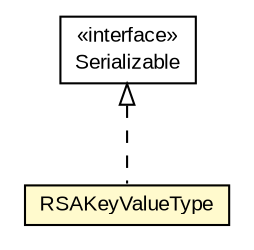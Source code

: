 #!/usr/local/bin/dot
#
# Class diagram 
# Generated by UMLGraph version R5_6-24-gf6e263 (http://www.umlgraph.org/)
#

digraph G {
	edge [fontname="arial",fontsize=10,labelfontname="arial",labelfontsize=10];
	node [fontname="arial",fontsize=10,shape=plaintext];
	nodesep=0.25;
	ranksep=0.5;
	// eu.europa.esig.jaxb.xmldsig.RSAKeyValueType
	c545051 [label=<<table title="eu.europa.esig.jaxb.xmldsig.RSAKeyValueType" border="0" cellborder="1" cellspacing="0" cellpadding="2" port="p" bgcolor="lemonChiffon" href="./RSAKeyValueType.html">
		<tr><td><table border="0" cellspacing="0" cellpadding="1">
<tr><td align="center" balign="center"> RSAKeyValueType </td></tr>
		</table></td></tr>
		</table>>, URL="./RSAKeyValueType.html", fontname="arial", fontcolor="black", fontsize=10.0];
	//eu.europa.esig.jaxb.xmldsig.RSAKeyValueType implements java.io.Serializable
	c545237:p -> c545051:p [dir=back,arrowtail=empty,style=dashed];
	// java.io.Serializable
	c545237 [label=<<table title="java.io.Serializable" border="0" cellborder="1" cellspacing="0" cellpadding="2" port="p" href="http://java.sun.com/j2se/1.4.2/docs/api/java/io/Serializable.html">
		<tr><td><table border="0" cellspacing="0" cellpadding="1">
<tr><td align="center" balign="center"> &#171;interface&#187; </td></tr>
<tr><td align="center" balign="center"> Serializable </td></tr>
		</table></td></tr>
		</table>>, URL="http://java.sun.com/j2se/1.4.2/docs/api/java/io/Serializable.html", fontname="arial", fontcolor="black", fontsize=10.0];
}

